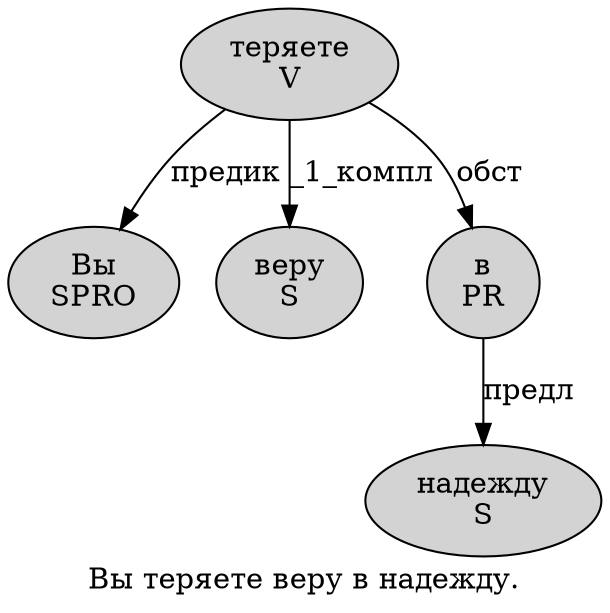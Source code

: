 digraph SENTENCE_1315 {
	graph [label="Вы теряете веру в надежду."]
	node [style=filled]
		0 [label="Вы
SPRO" color="" fillcolor=lightgray penwidth=1 shape=ellipse]
		1 [label="теряете
V" color="" fillcolor=lightgray penwidth=1 shape=ellipse]
		2 [label="веру
S" color="" fillcolor=lightgray penwidth=1 shape=ellipse]
		3 [label="в
PR" color="" fillcolor=lightgray penwidth=1 shape=ellipse]
		4 [label="надежду
S" color="" fillcolor=lightgray penwidth=1 shape=ellipse]
			1 -> 0 [label="предик"]
			1 -> 2 [label="_1_компл"]
			1 -> 3 [label="обст"]
			3 -> 4 [label="предл"]
}